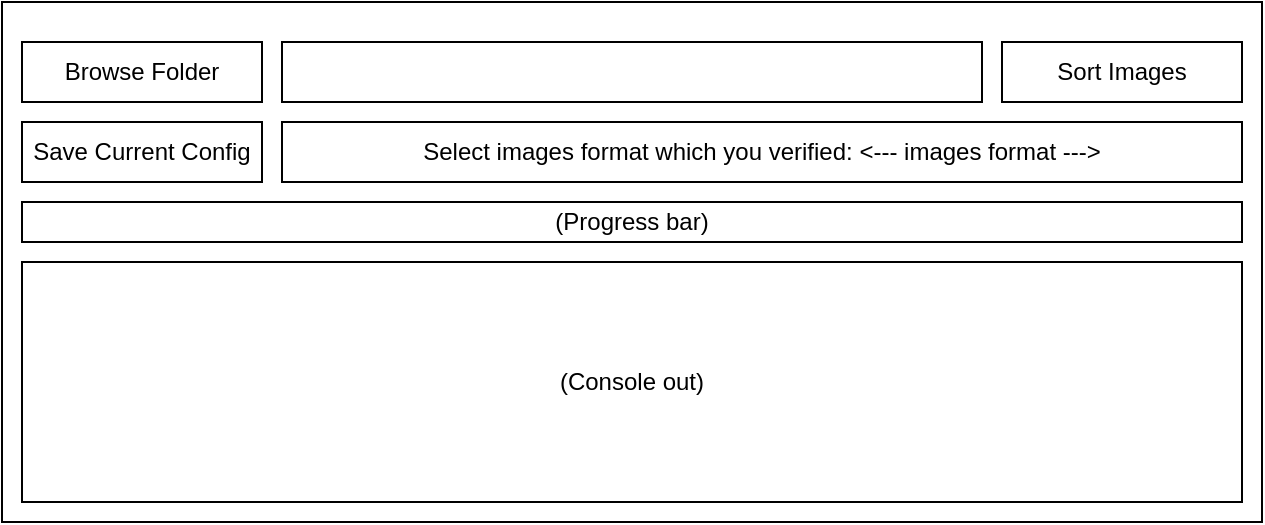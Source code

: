 <mxfile version="24.7.6">
  <diagram name="Page-1" id="qWu-3lHmJC7vcXPc1XOE">
    <mxGraphModel dx="1182" dy="442" grid="1" gridSize="10" guides="1" tooltips="1" connect="1" arrows="1" fold="1" page="1" pageScale="1" pageWidth="850" pageHeight="1100" math="0" shadow="0">
      <root>
        <mxCell id="0" />
        <mxCell id="1" parent="0" />
        <mxCell id="OOOSwgxTlASCrFuzPOcQ-1" value="" style="rounded=0;whiteSpace=wrap;html=1;" vertex="1" parent="1">
          <mxGeometry x="110" y="120" width="630" height="260" as="geometry" />
        </mxCell>
        <mxCell id="OOOSwgxTlASCrFuzPOcQ-2" value="Browse Folder" style="rounded=0;whiteSpace=wrap;html=1;" vertex="1" parent="1">
          <mxGeometry x="120" y="140" width="120" height="30" as="geometry" />
        </mxCell>
        <mxCell id="OOOSwgxTlASCrFuzPOcQ-3" value="(Progress bar)" style="rounded=0;whiteSpace=wrap;html=1;" vertex="1" parent="1">
          <mxGeometry x="120" y="220" width="610" height="20" as="geometry" />
        </mxCell>
        <mxCell id="OOOSwgxTlASCrFuzPOcQ-4" value="Save Current Config" style="rounded=0;whiteSpace=wrap;html=1;" vertex="1" parent="1">
          <mxGeometry x="120" y="180" width="120" height="30" as="geometry" />
        </mxCell>
        <mxCell id="OOOSwgxTlASCrFuzPOcQ-5" value="Sort Images" style="rounded=0;whiteSpace=wrap;html=1;" vertex="1" parent="1">
          <mxGeometry x="610" y="140" width="120" height="30" as="geometry" />
        </mxCell>
        <mxCell id="OOOSwgxTlASCrFuzPOcQ-6" value="Select images format which you verified: &amp;lt;--- images format ---&amp;gt;" style="rounded=0;whiteSpace=wrap;html=1;" vertex="1" parent="1">
          <mxGeometry x="250" y="180" width="480" height="30" as="geometry" />
        </mxCell>
        <mxCell id="OOOSwgxTlASCrFuzPOcQ-7" value="(Console out)" style="rounded=0;whiteSpace=wrap;html=1;" vertex="1" parent="1">
          <mxGeometry x="120" y="250" width="610" height="120" as="geometry" />
        </mxCell>
        <mxCell id="OOOSwgxTlASCrFuzPOcQ-8" value="" style="rounded=0;whiteSpace=wrap;html=1;" vertex="1" parent="1">
          <mxGeometry x="250" y="140" width="350" height="30" as="geometry" />
        </mxCell>
      </root>
    </mxGraphModel>
  </diagram>
</mxfile>
